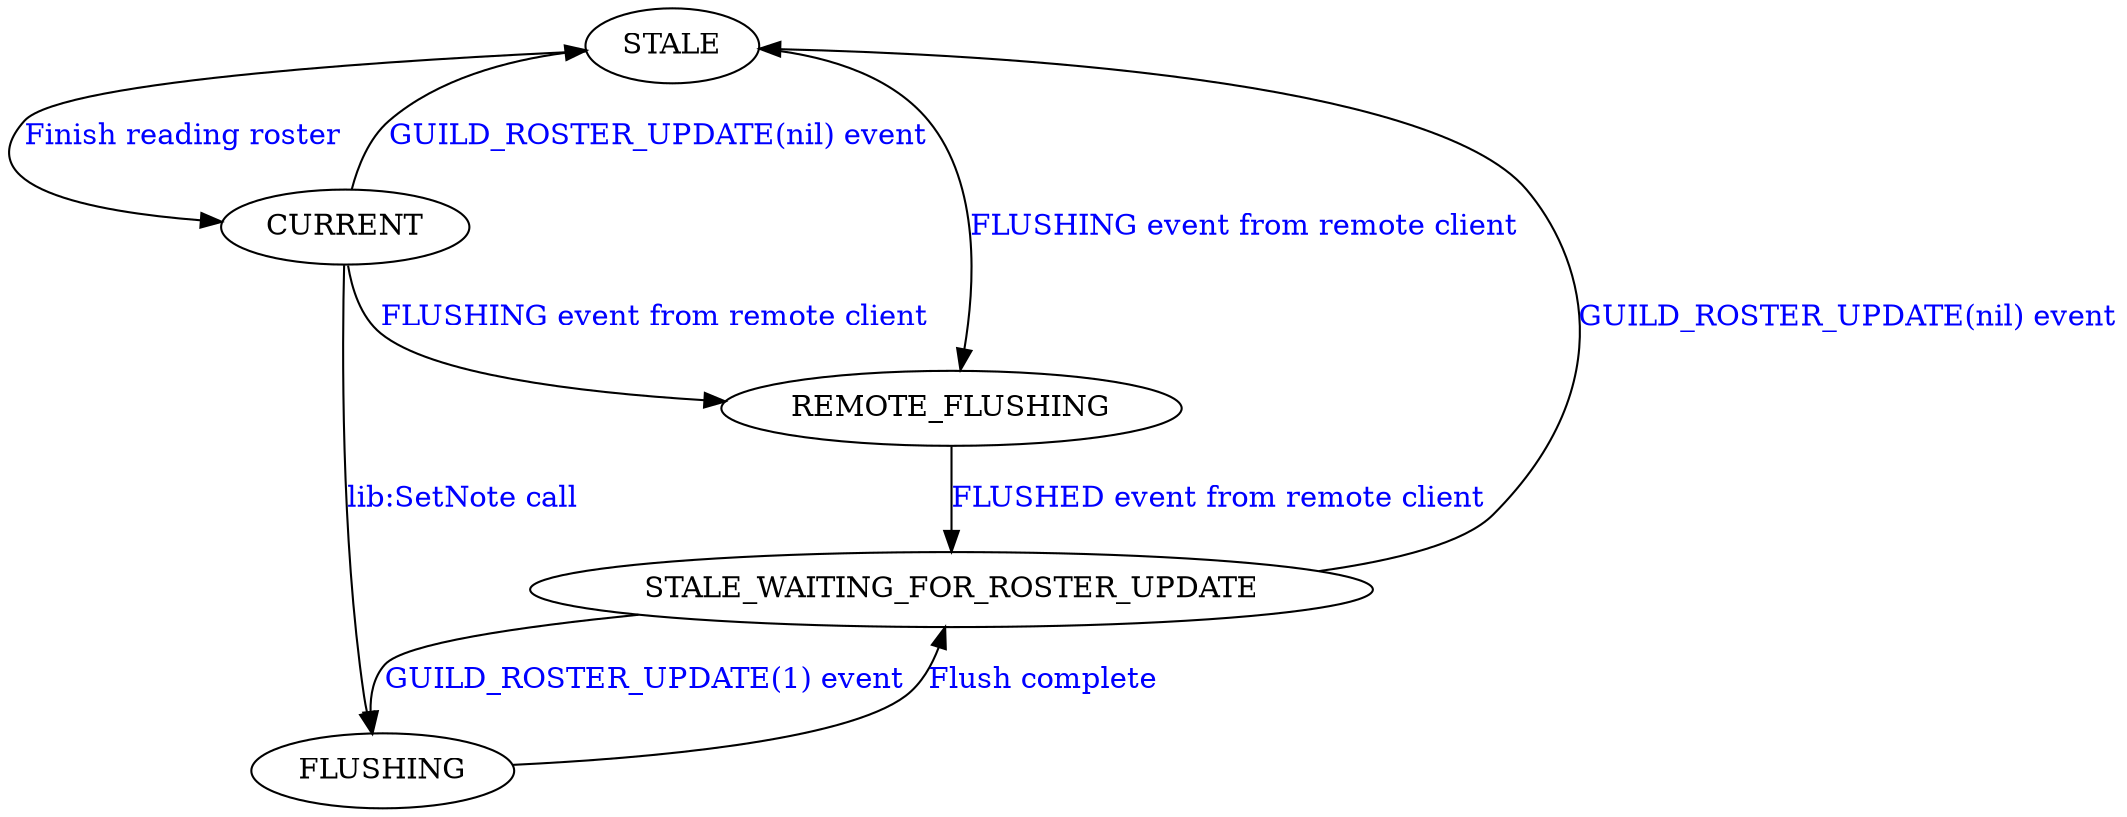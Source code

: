 digraph LibGuildStorage {
  STALE
  STALE_WAITING_FOR_ROSTER_UPDATE
  CURRENT
  FLUSHING
  REMOTE_FLUSHING

  edge [fontcolor=blue]

  STALE_WAITING_FOR_ROSTER_UPDATE -> STALE [label="GUILD_ROSTER_UPDATE(nil) event"]
  STALE_WAITING_FOR_ROSTER_UPDATE -> FLUSHING [label="GUILD_ROSTER_UPDATE(1) event"]
  STALE -> CURRENT [label="Finish reading roster"]
  STALE -> REMOTE_FLUSHING [label="FLUSHING event from remote client"]

  CURRENT -> FLUSHING [label="lib:SetNote call"]
  CURRENT -> REMOTE_FLUSHING [label="FLUSHING event from remote client"]
  CURRENT -> STALE [label="GUILD_ROSTER_UPDATE(nil) event"]

  FLUSHING -> STALE_WAITING_FOR_ROSTER_UPDATE [label="Flush complete"]

  REMOTE_FLUSHING -> STALE_WAITING_FOR_ROSTER_UPDATE [label="FLUSHED event from remote client"]

}